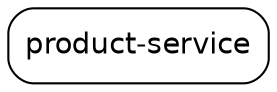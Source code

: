 digraph "product-service" {
  node [shape="box",style="rounded",fontname="Helvetica",fontsize="14"]
  edge [fontsize="10",fontname="Helvetica"]

  // Node Definitions:
  "com.core.banking.system:product-service:pom"[label=<product-service>]

  // Edge Definitions:
}